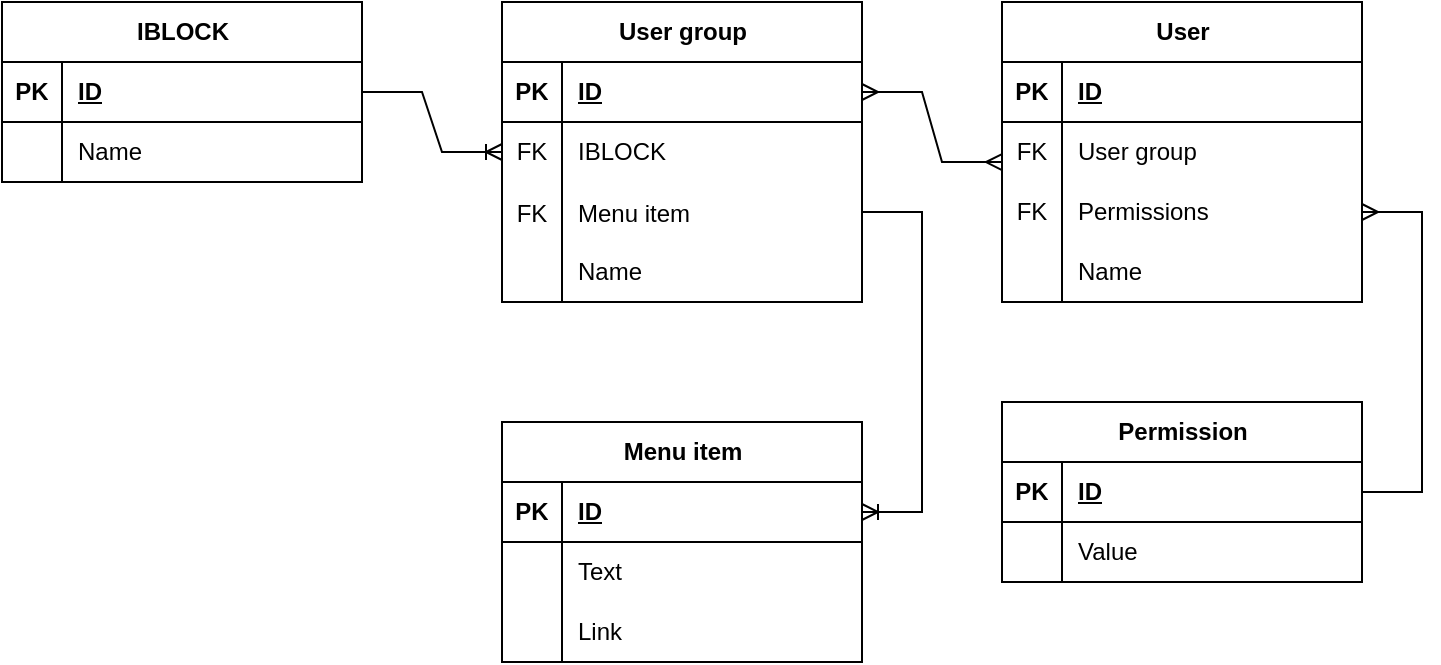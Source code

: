 <mxfile version="23.1.2" type="github">
  <diagram name="Page-1" id="EuUkEypdlGgZr67mnSQm">
    <mxGraphModel dx="935" dy="523" grid="1" gridSize="10" guides="1" tooltips="1" connect="1" arrows="1" fold="1" page="1" pageScale="1" pageWidth="850" pageHeight="1100" math="0" shadow="0">
      <root>
        <mxCell id="0" />
        <mxCell id="1" parent="0" />
        <mxCell id="Jmv412X6OkpTBtNYfSMh-15" value="IBLOCK" style="shape=table;startSize=30;container=1;collapsible=1;childLayout=tableLayout;fixedRows=1;rowLines=0;fontStyle=1;align=center;resizeLast=1;html=1;" vertex="1" parent="1">
          <mxGeometry x="20" y="580" width="180" height="90" as="geometry" />
        </mxCell>
        <mxCell id="Jmv412X6OkpTBtNYfSMh-16" value="" style="shape=tableRow;horizontal=0;startSize=0;swimlaneHead=0;swimlaneBody=0;fillColor=none;collapsible=0;dropTarget=0;points=[[0,0.5],[1,0.5]];portConstraint=eastwest;top=0;left=0;right=0;bottom=1;" vertex="1" parent="Jmv412X6OkpTBtNYfSMh-15">
          <mxGeometry y="30" width="180" height="30" as="geometry" />
        </mxCell>
        <mxCell id="Jmv412X6OkpTBtNYfSMh-17" value="PK" style="shape=partialRectangle;connectable=0;fillColor=none;top=0;left=0;bottom=0;right=0;fontStyle=1;overflow=hidden;whiteSpace=wrap;html=1;" vertex="1" parent="Jmv412X6OkpTBtNYfSMh-16">
          <mxGeometry width="30" height="30" as="geometry">
            <mxRectangle width="30" height="30" as="alternateBounds" />
          </mxGeometry>
        </mxCell>
        <mxCell id="Jmv412X6OkpTBtNYfSMh-18" value="ID" style="shape=partialRectangle;connectable=0;fillColor=none;top=0;left=0;bottom=0;right=0;align=left;spacingLeft=6;fontStyle=5;overflow=hidden;whiteSpace=wrap;html=1;" vertex="1" parent="Jmv412X6OkpTBtNYfSMh-16">
          <mxGeometry x="30" width="150" height="30" as="geometry">
            <mxRectangle width="150" height="30" as="alternateBounds" />
          </mxGeometry>
        </mxCell>
        <mxCell id="Jmv412X6OkpTBtNYfSMh-19" value="" style="shape=tableRow;horizontal=0;startSize=0;swimlaneHead=0;swimlaneBody=0;fillColor=none;collapsible=0;dropTarget=0;points=[[0,0.5],[1,0.5]];portConstraint=eastwest;top=0;left=0;right=0;bottom=0;" vertex="1" parent="Jmv412X6OkpTBtNYfSMh-15">
          <mxGeometry y="60" width="180" height="30" as="geometry" />
        </mxCell>
        <mxCell id="Jmv412X6OkpTBtNYfSMh-20" value="" style="shape=partialRectangle;connectable=0;fillColor=none;top=0;left=0;bottom=0;right=0;editable=1;overflow=hidden;whiteSpace=wrap;html=1;" vertex="1" parent="Jmv412X6OkpTBtNYfSMh-19">
          <mxGeometry width="30" height="30" as="geometry">
            <mxRectangle width="30" height="30" as="alternateBounds" />
          </mxGeometry>
        </mxCell>
        <mxCell id="Jmv412X6OkpTBtNYfSMh-21" value="Name" style="shape=partialRectangle;connectable=0;fillColor=none;top=0;left=0;bottom=0;right=0;align=left;spacingLeft=6;overflow=hidden;whiteSpace=wrap;html=1;" vertex="1" parent="Jmv412X6OkpTBtNYfSMh-19">
          <mxGeometry x="30" width="150" height="30" as="geometry">
            <mxRectangle width="150" height="30" as="alternateBounds" />
          </mxGeometry>
        </mxCell>
        <mxCell id="Jmv412X6OkpTBtNYfSMh-28" value="User group" style="shape=table;startSize=30;container=1;collapsible=1;childLayout=tableLayout;fixedRows=1;rowLines=0;fontStyle=1;align=center;resizeLast=1;html=1;" vertex="1" parent="1">
          <mxGeometry x="270" y="580" width="180" height="150" as="geometry" />
        </mxCell>
        <mxCell id="Jmv412X6OkpTBtNYfSMh-29" value="" style="shape=tableRow;horizontal=0;startSize=0;swimlaneHead=0;swimlaneBody=0;fillColor=none;collapsible=0;dropTarget=0;points=[[0,0.5],[1,0.5]];portConstraint=eastwest;top=0;left=0;right=0;bottom=1;" vertex="1" parent="Jmv412X6OkpTBtNYfSMh-28">
          <mxGeometry y="30" width="180" height="30" as="geometry" />
        </mxCell>
        <mxCell id="Jmv412X6OkpTBtNYfSMh-30" value="PK" style="shape=partialRectangle;connectable=0;fillColor=none;top=0;left=0;bottom=0;right=0;fontStyle=1;overflow=hidden;whiteSpace=wrap;html=1;" vertex="1" parent="Jmv412X6OkpTBtNYfSMh-29">
          <mxGeometry width="30" height="30" as="geometry">
            <mxRectangle width="30" height="30" as="alternateBounds" />
          </mxGeometry>
        </mxCell>
        <mxCell id="Jmv412X6OkpTBtNYfSMh-31" value="ID" style="shape=partialRectangle;connectable=0;fillColor=none;top=0;left=0;bottom=0;right=0;align=left;spacingLeft=6;fontStyle=5;overflow=hidden;whiteSpace=wrap;html=1;" vertex="1" parent="Jmv412X6OkpTBtNYfSMh-29">
          <mxGeometry x="30" width="150" height="30" as="geometry">
            <mxRectangle width="150" height="30" as="alternateBounds" />
          </mxGeometry>
        </mxCell>
        <mxCell id="Jmv412X6OkpTBtNYfSMh-32" value="" style="shape=tableRow;horizontal=0;startSize=0;swimlaneHead=0;swimlaneBody=0;fillColor=none;collapsible=0;dropTarget=0;points=[[0,0.5],[1,0.5]];portConstraint=eastwest;top=0;left=0;right=0;bottom=0;" vertex="1" parent="Jmv412X6OkpTBtNYfSMh-28">
          <mxGeometry y="60" width="180" height="30" as="geometry" />
        </mxCell>
        <mxCell id="Jmv412X6OkpTBtNYfSMh-33" value="FK" style="shape=partialRectangle;connectable=0;fillColor=none;top=0;left=0;bottom=0;right=0;editable=1;overflow=hidden;whiteSpace=wrap;html=1;" vertex="1" parent="Jmv412X6OkpTBtNYfSMh-32">
          <mxGeometry width="30" height="30" as="geometry">
            <mxRectangle width="30" height="30" as="alternateBounds" />
          </mxGeometry>
        </mxCell>
        <mxCell id="Jmv412X6OkpTBtNYfSMh-34" value="IBLOCK" style="shape=partialRectangle;connectable=0;fillColor=none;top=0;left=0;bottom=0;right=0;align=left;spacingLeft=6;overflow=hidden;whiteSpace=wrap;html=1;" vertex="1" parent="Jmv412X6OkpTBtNYfSMh-32">
          <mxGeometry x="30" width="150" height="30" as="geometry">
            <mxRectangle width="150" height="30" as="alternateBounds" />
          </mxGeometry>
        </mxCell>
        <mxCell id="Jmv412X6OkpTBtNYfSMh-102" value="" style="shape=tableRow;horizontal=0;startSize=0;swimlaneHead=0;swimlaneBody=0;fillColor=none;collapsible=0;dropTarget=0;points=[[0,0.5],[1,0.5]];portConstraint=eastwest;top=0;left=0;right=0;bottom=0;" vertex="1" parent="Jmv412X6OkpTBtNYfSMh-28">
          <mxGeometry y="90" width="180" height="30" as="geometry" />
        </mxCell>
        <mxCell id="Jmv412X6OkpTBtNYfSMh-103" value="FK" style="shape=partialRectangle;connectable=0;fillColor=none;top=0;left=0;bottom=0;right=0;editable=1;overflow=hidden;" vertex="1" parent="Jmv412X6OkpTBtNYfSMh-102">
          <mxGeometry width="30" height="30" as="geometry">
            <mxRectangle width="30" height="30" as="alternateBounds" />
          </mxGeometry>
        </mxCell>
        <mxCell id="Jmv412X6OkpTBtNYfSMh-104" value="Menu item" style="shape=partialRectangle;connectable=0;fillColor=none;top=0;left=0;bottom=0;right=0;align=left;spacingLeft=6;overflow=hidden;" vertex="1" parent="Jmv412X6OkpTBtNYfSMh-102">
          <mxGeometry x="30" width="150" height="30" as="geometry">
            <mxRectangle width="150" height="30" as="alternateBounds" />
          </mxGeometry>
        </mxCell>
        <mxCell id="Jmv412X6OkpTBtNYfSMh-38" value="" style="shape=tableRow;horizontal=0;startSize=0;swimlaneHead=0;swimlaneBody=0;fillColor=none;collapsible=0;dropTarget=0;points=[[0,0.5],[1,0.5]];portConstraint=eastwest;top=0;left=0;right=0;bottom=0;" vertex="1" parent="Jmv412X6OkpTBtNYfSMh-28">
          <mxGeometry y="120" width="180" height="30" as="geometry" />
        </mxCell>
        <mxCell id="Jmv412X6OkpTBtNYfSMh-39" value="" style="shape=partialRectangle;connectable=0;fillColor=none;top=0;left=0;bottom=0;right=0;editable=1;overflow=hidden;whiteSpace=wrap;html=1;" vertex="1" parent="Jmv412X6OkpTBtNYfSMh-38">
          <mxGeometry width="30" height="30" as="geometry">
            <mxRectangle width="30" height="30" as="alternateBounds" />
          </mxGeometry>
        </mxCell>
        <mxCell id="Jmv412X6OkpTBtNYfSMh-40" value="Name" style="shape=partialRectangle;connectable=0;fillColor=none;top=0;left=0;bottom=0;right=0;align=left;spacingLeft=6;overflow=hidden;whiteSpace=wrap;html=1;" vertex="1" parent="Jmv412X6OkpTBtNYfSMh-38">
          <mxGeometry x="30" width="150" height="30" as="geometry">
            <mxRectangle width="150" height="30" as="alternateBounds" />
          </mxGeometry>
        </mxCell>
        <mxCell id="Jmv412X6OkpTBtNYfSMh-54" value="User" style="shape=table;startSize=30;container=1;collapsible=1;childLayout=tableLayout;fixedRows=1;rowLines=0;fontStyle=1;align=center;resizeLast=1;html=1;" vertex="1" parent="1">
          <mxGeometry x="520" y="580" width="180" height="150" as="geometry" />
        </mxCell>
        <mxCell id="Jmv412X6OkpTBtNYfSMh-55" value="" style="shape=tableRow;horizontal=0;startSize=0;swimlaneHead=0;swimlaneBody=0;fillColor=none;collapsible=0;dropTarget=0;points=[[0,0.5],[1,0.5]];portConstraint=eastwest;top=0;left=0;right=0;bottom=1;" vertex="1" parent="Jmv412X6OkpTBtNYfSMh-54">
          <mxGeometry y="30" width="180" height="30" as="geometry" />
        </mxCell>
        <mxCell id="Jmv412X6OkpTBtNYfSMh-56" value="PK" style="shape=partialRectangle;connectable=0;fillColor=none;top=0;left=0;bottom=0;right=0;fontStyle=1;overflow=hidden;whiteSpace=wrap;html=1;" vertex="1" parent="Jmv412X6OkpTBtNYfSMh-55">
          <mxGeometry width="30" height="30" as="geometry">
            <mxRectangle width="30" height="30" as="alternateBounds" />
          </mxGeometry>
        </mxCell>
        <mxCell id="Jmv412X6OkpTBtNYfSMh-57" value="ID" style="shape=partialRectangle;connectable=0;fillColor=none;top=0;left=0;bottom=0;right=0;align=left;spacingLeft=6;fontStyle=5;overflow=hidden;whiteSpace=wrap;html=1;" vertex="1" parent="Jmv412X6OkpTBtNYfSMh-55">
          <mxGeometry x="30" width="150" height="30" as="geometry">
            <mxRectangle width="150" height="30" as="alternateBounds" />
          </mxGeometry>
        </mxCell>
        <mxCell id="Jmv412X6OkpTBtNYfSMh-58" value="" style="shape=tableRow;horizontal=0;startSize=0;swimlaneHead=0;swimlaneBody=0;fillColor=none;collapsible=0;dropTarget=0;points=[[0,0.5],[1,0.5]];portConstraint=eastwest;top=0;left=0;right=0;bottom=0;" vertex="1" parent="Jmv412X6OkpTBtNYfSMh-54">
          <mxGeometry y="60" width="180" height="30" as="geometry" />
        </mxCell>
        <mxCell id="Jmv412X6OkpTBtNYfSMh-59" value="FK" style="shape=partialRectangle;connectable=0;fillColor=none;top=0;left=0;bottom=0;right=0;editable=1;overflow=hidden;whiteSpace=wrap;html=1;" vertex="1" parent="Jmv412X6OkpTBtNYfSMh-58">
          <mxGeometry width="30" height="30" as="geometry">
            <mxRectangle width="30" height="30" as="alternateBounds" />
          </mxGeometry>
        </mxCell>
        <mxCell id="Jmv412X6OkpTBtNYfSMh-60" value="User group" style="shape=partialRectangle;connectable=0;fillColor=none;top=0;left=0;bottom=0;right=0;align=left;spacingLeft=6;overflow=hidden;whiteSpace=wrap;html=1;" vertex="1" parent="Jmv412X6OkpTBtNYfSMh-58">
          <mxGeometry x="30" width="150" height="30" as="geometry">
            <mxRectangle width="150" height="30" as="alternateBounds" />
          </mxGeometry>
        </mxCell>
        <mxCell id="Jmv412X6OkpTBtNYfSMh-61" value="" style="shape=tableRow;horizontal=0;startSize=0;swimlaneHead=0;swimlaneBody=0;fillColor=none;collapsible=0;dropTarget=0;points=[[0,0.5],[1,0.5]];portConstraint=eastwest;top=0;left=0;right=0;bottom=0;" vertex="1" parent="Jmv412X6OkpTBtNYfSMh-54">
          <mxGeometry y="90" width="180" height="30" as="geometry" />
        </mxCell>
        <mxCell id="Jmv412X6OkpTBtNYfSMh-62" value="FK" style="shape=partialRectangle;connectable=0;fillColor=none;top=0;left=0;bottom=0;right=0;editable=1;overflow=hidden;whiteSpace=wrap;html=1;" vertex="1" parent="Jmv412X6OkpTBtNYfSMh-61">
          <mxGeometry width="30" height="30" as="geometry">
            <mxRectangle width="30" height="30" as="alternateBounds" />
          </mxGeometry>
        </mxCell>
        <mxCell id="Jmv412X6OkpTBtNYfSMh-63" value="Permissions" style="shape=partialRectangle;connectable=0;fillColor=none;top=0;left=0;bottom=0;right=0;align=left;spacingLeft=6;overflow=hidden;whiteSpace=wrap;html=1;" vertex="1" parent="Jmv412X6OkpTBtNYfSMh-61">
          <mxGeometry x="30" width="150" height="30" as="geometry">
            <mxRectangle width="150" height="30" as="alternateBounds" />
          </mxGeometry>
        </mxCell>
        <mxCell id="Jmv412X6OkpTBtNYfSMh-64" value="" style="shape=tableRow;horizontal=0;startSize=0;swimlaneHead=0;swimlaneBody=0;fillColor=none;collapsible=0;dropTarget=0;points=[[0,0.5],[1,0.5]];portConstraint=eastwest;top=0;left=0;right=0;bottom=0;" vertex="1" parent="Jmv412X6OkpTBtNYfSMh-54">
          <mxGeometry y="120" width="180" height="30" as="geometry" />
        </mxCell>
        <mxCell id="Jmv412X6OkpTBtNYfSMh-65" value="" style="shape=partialRectangle;connectable=0;fillColor=none;top=0;left=0;bottom=0;right=0;editable=1;overflow=hidden;whiteSpace=wrap;html=1;" vertex="1" parent="Jmv412X6OkpTBtNYfSMh-64">
          <mxGeometry width="30" height="30" as="geometry">
            <mxRectangle width="30" height="30" as="alternateBounds" />
          </mxGeometry>
        </mxCell>
        <mxCell id="Jmv412X6OkpTBtNYfSMh-66" value="Name" style="shape=partialRectangle;connectable=0;fillColor=none;top=0;left=0;bottom=0;right=0;align=left;spacingLeft=6;overflow=hidden;whiteSpace=wrap;html=1;" vertex="1" parent="Jmv412X6OkpTBtNYfSMh-64">
          <mxGeometry x="30" width="150" height="30" as="geometry">
            <mxRectangle width="150" height="30" as="alternateBounds" />
          </mxGeometry>
        </mxCell>
        <mxCell id="Jmv412X6OkpTBtNYfSMh-67" value="Permission" style="shape=table;startSize=30;container=1;collapsible=1;childLayout=tableLayout;fixedRows=1;rowLines=0;fontStyle=1;align=center;resizeLast=1;html=1;" vertex="1" parent="1">
          <mxGeometry x="520" y="780" width="180" height="90" as="geometry" />
        </mxCell>
        <mxCell id="Jmv412X6OkpTBtNYfSMh-68" value="" style="shape=tableRow;horizontal=0;startSize=0;swimlaneHead=0;swimlaneBody=0;fillColor=none;collapsible=0;dropTarget=0;points=[[0,0.5],[1,0.5]];portConstraint=eastwest;top=0;left=0;right=0;bottom=1;" vertex="1" parent="Jmv412X6OkpTBtNYfSMh-67">
          <mxGeometry y="30" width="180" height="30" as="geometry" />
        </mxCell>
        <mxCell id="Jmv412X6OkpTBtNYfSMh-69" value="PK" style="shape=partialRectangle;connectable=0;fillColor=none;top=0;left=0;bottom=0;right=0;fontStyle=1;overflow=hidden;whiteSpace=wrap;html=1;" vertex="1" parent="Jmv412X6OkpTBtNYfSMh-68">
          <mxGeometry width="30" height="30" as="geometry">
            <mxRectangle width="30" height="30" as="alternateBounds" />
          </mxGeometry>
        </mxCell>
        <mxCell id="Jmv412X6OkpTBtNYfSMh-70" value="ID" style="shape=partialRectangle;connectable=0;fillColor=none;top=0;left=0;bottom=0;right=0;align=left;spacingLeft=6;fontStyle=5;overflow=hidden;whiteSpace=wrap;html=1;" vertex="1" parent="Jmv412X6OkpTBtNYfSMh-68">
          <mxGeometry x="30" width="150" height="30" as="geometry">
            <mxRectangle width="150" height="30" as="alternateBounds" />
          </mxGeometry>
        </mxCell>
        <mxCell id="Jmv412X6OkpTBtNYfSMh-71" value="" style="shape=tableRow;horizontal=0;startSize=0;swimlaneHead=0;swimlaneBody=0;fillColor=none;collapsible=0;dropTarget=0;points=[[0,0.5],[1,0.5]];portConstraint=eastwest;top=0;left=0;right=0;bottom=0;" vertex="1" parent="Jmv412X6OkpTBtNYfSMh-67">
          <mxGeometry y="60" width="180" height="30" as="geometry" />
        </mxCell>
        <mxCell id="Jmv412X6OkpTBtNYfSMh-72" value="" style="shape=partialRectangle;connectable=0;fillColor=none;top=0;left=0;bottom=0;right=0;editable=1;overflow=hidden;whiteSpace=wrap;html=1;" vertex="1" parent="Jmv412X6OkpTBtNYfSMh-71">
          <mxGeometry width="30" height="30" as="geometry">
            <mxRectangle width="30" height="30" as="alternateBounds" />
          </mxGeometry>
        </mxCell>
        <mxCell id="Jmv412X6OkpTBtNYfSMh-73" value="Value" style="shape=partialRectangle;connectable=0;fillColor=none;top=0;left=0;bottom=0;right=0;align=left;spacingLeft=6;overflow=hidden;whiteSpace=wrap;html=1;" vertex="1" parent="Jmv412X6OkpTBtNYfSMh-71">
          <mxGeometry x="30" width="150" height="30" as="geometry">
            <mxRectangle width="150" height="30" as="alternateBounds" />
          </mxGeometry>
        </mxCell>
        <mxCell id="Jmv412X6OkpTBtNYfSMh-80" value="Menu item" style="shape=table;startSize=30;container=1;collapsible=1;childLayout=tableLayout;fixedRows=1;rowLines=0;fontStyle=1;align=center;resizeLast=1;html=1;" vertex="1" parent="1">
          <mxGeometry x="270" y="790" width="180" height="120" as="geometry" />
        </mxCell>
        <mxCell id="Jmv412X6OkpTBtNYfSMh-81" value="" style="shape=tableRow;horizontal=0;startSize=0;swimlaneHead=0;swimlaneBody=0;fillColor=none;collapsible=0;dropTarget=0;points=[[0,0.5],[1,0.5]];portConstraint=eastwest;top=0;left=0;right=0;bottom=1;" vertex="1" parent="Jmv412X6OkpTBtNYfSMh-80">
          <mxGeometry y="30" width="180" height="30" as="geometry" />
        </mxCell>
        <mxCell id="Jmv412X6OkpTBtNYfSMh-82" value="PK" style="shape=partialRectangle;connectable=0;fillColor=none;top=0;left=0;bottom=0;right=0;fontStyle=1;overflow=hidden;whiteSpace=wrap;html=1;" vertex="1" parent="Jmv412X6OkpTBtNYfSMh-81">
          <mxGeometry width="30" height="30" as="geometry">
            <mxRectangle width="30" height="30" as="alternateBounds" />
          </mxGeometry>
        </mxCell>
        <mxCell id="Jmv412X6OkpTBtNYfSMh-83" value="ID" style="shape=partialRectangle;connectable=0;fillColor=none;top=0;left=0;bottom=0;right=0;align=left;spacingLeft=6;fontStyle=5;overflow=hidden;whiteSpace=wrap;html=1;" vertex="1" parent="Jmv412X6OkpTBtNYfSMh-81">
          <mxGeometry x="30" width="150" height="30" as="geometry">
            <mxRectangle width="150" height="30" as="alternateBounds" />
          </mxGeometry>
        </mxCell>
        <mxCell id="Jmv412X6OkpTBtNYfSMh-84" value="" style="shape=tableRow;horizontal=0;startSize=0;swimlaneHead=0;swimlaneBody=0;fillColor=none;collapsible=0;dropTarget=0;points=[[0,0.5],[1,0.5]];portConstraint=eastwest;top=0;left=0;right=0;bottom=0;" vertex="1" parent="Jmv412X6OkpTBtNYfSMh-80">
          <mxGeometry y="60" width="180" height="30" as="geometry" />
        </mxCell>
        <mxCell id="Jmv412X6OkpTBtNYfSMh-85" value="" style="shape=partialRectangle;connectable=0;fillColor=none;top=0;left=0;bottom=0;right=0;editable=1;overflow=hidden;whiteSpace=wrap;html=1;" vertex="1" parent="Jmv412X6OkpTBtNYfSMh-84">
          <mxGeometry width="30" height="30" as="geometry">
            <mxRectangle width="30" height="30" as="alternateBounds" />
          </mxGeometry>
        </mxCell>
        <mxCell id="Jmv412X6OkpTBtNYfSMh-86" value="Text" style="shape=partialRectangle;connectable=0;fillColor=none;top=0;left=0;bottom=0;right=0;align=left;spacingLeft=6;overflow=hidden;whiteSpace=wrap;html=1;" vertex="1" parent="Jmv412X6OkpTBtNYfSMh-84">
          <mxGeometry x="30" width="150" height="30" as="geometry">
            <mxRectangle width="150" height="30" as="alternateBounds" />
          </mxGeometry>
        </mxCell>
        <mxCell id="Jmv412X6OkpTBtNYfSMh-87" value="" style="shape=tableRow;horizontal=0;startSize=0;swimlaneHead=0;swimlaneBody=0;fillColor=none;collapsible=0;dropTarget=0;points=[[0,0.5],[1,0.5]];portConstraint=eastwest;top=0;left=0;right=0;bottom=0;" vertex="1" parent="Jmv412X6OkpTBtNYfSMh-80">
          <mxGeometry y="90" width="180" height="30" as="geometry" />
        </mxCell>
        <mxCell id="Jmv412X6OkpTBtNYfSMh-88" value="" style="shape=partialRectangle;connectable=0;fillColor=none;top=0;left=0;bottom=0;right=0;editable=1;overflow=hidden;whiteSpace=wrap;html=1;" vertex="1" parent="Jmv412X6OkpTBtNYfSMh-87">
          <mxGeometry width="30" height="30" as="geometry">
            <mxRectangle width="30" height="30" as="alternateBounds" />
          </mxGeometry>
        </mxCell>
        <mxCell id="Jmv412X6OkpTBtNYfSMh-89" value="Link" style="shape=partialRectangle;connectable=0;fillColor=none;top=0;left=0;bottom=0;right=0;align=left;spacingLeft=6;overflow=hidden;whiteSpace=wrap;html=1;" vertex="1" parent="Jmv412X6OkpTBtNYfSMh-87">
          <mxGeometry x="30" width="150" height="30" as="geometry">
            <mxRectangle width="150" height="30" as="alternateBounds" />
          </mxGeometry>
        </mxCell>
        <mxCell id="Jmv412X6OkpTBtNYfSMh-93" value="" style="edgeStyle=entityRelationEdgeStyle;fontSize=12;html=1;endArrow=ERoneToMany;rounded=0;exitX=1;exitY=0.5;exitDx=0;exitDy=0;" edge="1" parent="1" source="Jmv412X6OkpTBtNYfSMh-16" target="Jmv412X6OkpTBtNYfSMh-32">
          <mxGeometry width="100" height="100" relative="1" as="geometry">
            <mxPoint x="200" y="620" as="sourcePoint" />
            <mxPoint x="270" y="655.01" as="targetPoint" />
            <Array as="points">
              <mxPoint x="240" y="620" />
              <mxPoint x="220" y="650" />
              <mxPoint x="250" y="640" />
              <mxPoint x="250" y="670" />
            </Array>
          </mxGeometry>
        </mxCell>
        <mxCell id="Jmv412X6OkpTBtNYfSMh-94" value="" style="edgeStyle=entityRelationEdgeStyle;fontSize=12;html=1;endArrow=ERmany;startArrow=ERmany;rounded=0;exitX=1;exitY=0.5;exitDx=0;exitDy=0;entryX=0;entryY=0.667;entryDx=0;entryDy=0;entryPerimeter=0;" edge="1" parent="1" source="Jmv412X6OkpTBtNYfSMh-29" target="Jmv412X6OkpTBtNYfSMh-58">
          <mxGeometry width="100" height="100" relative="1" as="geometry">
            <mxPoint x="500" y="840" as="sourcePoint" />
            <mxPoint x="600" y="740" as="targetPoint" />
          </mxGeometry>
        </mxCell>
        <mxCell id="Jmv412X6OkpTBtNYfSMh-95" value="" style="edgeStyle=entityRelationEdgeStyle;fontSize=12;html=1;endArrow=ERmany;rounded=0;" edge="1" parent="1" source="Jmv412X6OkpTBtNYfSMh-68" target="Jmv412X6OkpTBtNYfSMh-61">
          <mxGeometry width="100" height="100" relative="1" as="geometry">
            <mxPoint x="770" y="820" as="sourcePoint" />
            <mxPoint x="420" y="720" as="targetPoint" />
            <Array as="points">
              <mxPoint x="420" y="785" />
              <mxPoint x="420" y="800" />
              <mxPoint x="410" y="790" />
            </Array>
          </mxGeometry>
        </mxCell>
        <mxCell id="Jmv412X6OkpTBtNYfSMh-105" value="" style="edgeStyle=entityRelationEdgeStyle;fontSize=12;html=1;endArrow=ERoneToMany;rounded=0;" edge="1" parent="1" source="Jmv412X6OkpTBtNYfSMh-102" target="Jmv412X6OkpTBtNYfSMh-81">
          <mxGeometry width="100" height="100" relative="1" as="geometry">
            <mxPoint x="320" y="720" as="sourcePoint" />
            <mxPoint x="410" y="680" as="targetPoint" />
            <Array as="points">
              <mxPoint x="240" y="760" />
              <mxPoint x="420" y="760" />
              <mxPoint x="350" y="780" />
              <mxPoint x="270" y="770" />
            </Array>
          </mxGeometry>
        </mxCell>
      </root>
    </mxGraphModel>
  </diagram>
</mxfile>
